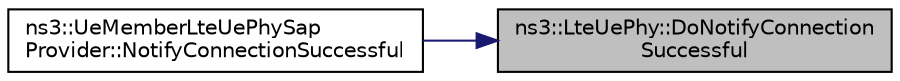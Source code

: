 digraph "ns3::LteUePhy::DoNotifyConnectionSuccessful"
{
 // LATEX_PDF_SIZE
  edge [fontname="Helvetica",fontsize="10",labelfontname="Helvetica",labelfontsize="10"];
  node [fontname="Helvetica",fontsize="10",shape=record];
  rankdir="RL";
  Node1 [label="ns3::LteUePhy::DoNotifyConnection\lSuccessful",height=0.2,width=0.4,color="black", fillcolor="grey75", style="filled", fontcolor="black",tooltip="Notify PHY about the successful RRC connection establishment."];
  Node1 -> Node2 [dir="back",color="midnightblue",fontsize="10",style="solid",fontname="Helvetica"];
  Node2 [label="ns3::UeMemberLteUePhySap\lProvider::NotifyConnectionSuccessful",height=0.2,width=0.4,color="black", fillcolor="white", style="filled",URL="$classns3_1_1_ue_member_lte_ue_phy_sap_provider.html#a991a34b52c8332a0a8713939fec28a72",tooltip="Notify PHY about the successful RRC connection establishment."];
}
